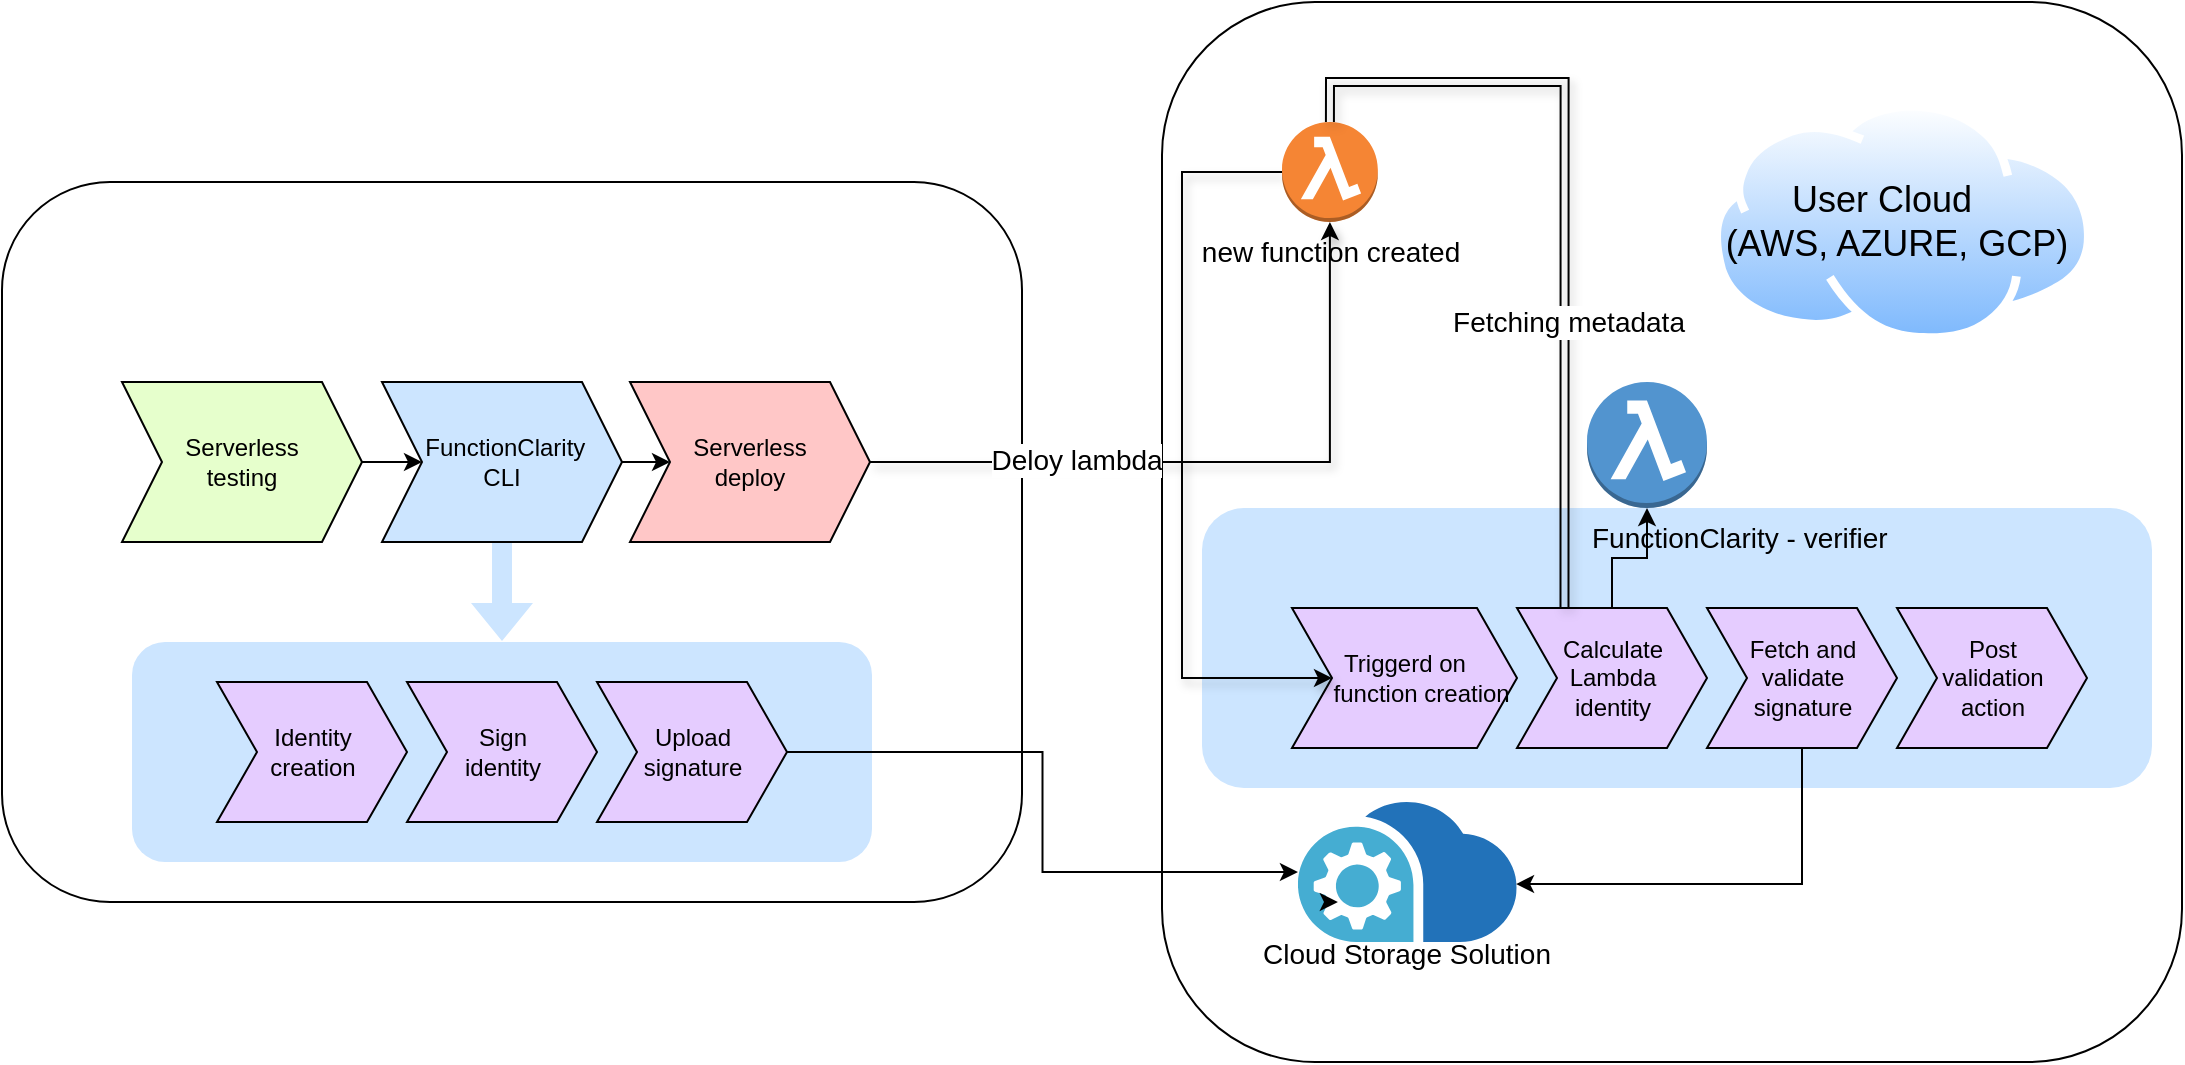 <mxfile version="20.5.1" type="device"><diagram id="-HgiQrfONqeiPnJjhY1v" name="Page-1"><mxGraphModel dx="2272" dy="794" grid="1" gridSize="10" guides="1" tooltips="1" connect="1" arrows="1" fold="1" page="1" pageScale="1" pageWidth="850" pageHeight="1100" math="0" shadow="0"><root><mxCell id="0"/><mxCell id="1" parent="0"/><mxCell id="k50NTGrkXmJpJMVRb5hf-2" value="" style="rounded=1;whiteSpace=wrap;html=1;fillColor=#FFFFFF;" parent="1" vertex="1"><mxGeometry x="-80" y="140" width="510" height="360" as="geometry"/></mxCell><mxCell id="k50NTGrkXmJpJMVRb5hf-23" value="" style="rounded=1;whiteSpace=wrap;html=1;fillColor=#CCE5FF;strokeColor=none;" parent="1" vertex="1"><mxGeometry x="-15" y="370" width="370" height="110" as="geometry"/></mxCell><mxCell id="k50NTGrkXmJpJMVRb5hf-16" style="edgeStyle=orthogonalEdgeStyle;rounded=0;orthogonalLoop=1;jettySize=auto;html=1;exitX=1;exitY=0.5;exitDx=0;exitDy=0;" parent="1" source="k50NTGrkXmJpJMVRb5hf-5" target="k50NTGrkXmJpJMVRb5hf-13" edge="1"><mxGeometry relative="1" as="geometry"/></mxCell><mxCell id="k50NTGrkXmJpJMVRb5hf-5" value="&amp;nbsp;FunctionClarity&lt;br&gt;CLI" style="shape=step;perimeter=stepPerimeter;whiteSpace=wrap;html=1;fixedSize=1;fillColor=#CCE5FF;" parent="1" vertex="1"><mxGeometry x="110" y="240" width="120" height="80" as="geometry"/></mxCell><mxCell id="k50NTGrkXmJpJMVRb5hf-17" value="" style="edgeStyle=orthogonalEdgeStyle;rounded=0;orthogonalLoop=1;jettySize=auto;html=1;" parent="1" source="k50NTGrkXmJpJMVRb5hf-12" target="k50NTGrkXmJpJMVRb5hf-5" edge="1"><mxGeometry relative="1" as="geometry"/></mxCell><mxCell id="k50NTGrkXmJpJMVRb5hf-12" value="Serverless &lt;br&gt;testing" style="shape=step;perimeter=stepPerimeter;whiteSpace=wrap;html=1;fixedSize=1;fillColor=#E6FFCC;" parent="1" vertex="1"><mxGeometry x="-20" y="240" width="120" height="80" as="geometry"/></mxCell><mxCell id="k50NTGrkXmJpJMVRb5hf-13" value="Serverless &lt;br&gt;deploy" style="shape=step;perimeter=stepPerimeter;whiteSpace=wrap;html=1;fixedSize=1;fillColor=#FFC7C7;" parent="1" vertex="1"><mxGeometry x="234" y="240" width="120" height="80" as="geometry"/></mxCell><mxCell id="k50NTGrkXmJpJMVRb5hf-18" value="" style="shape=image;verticalLabelPosition=bottom;labelBackgroundColor=default;verticalAlign=top;aspect=fixed;imageAspect=0;image=https://res.cloudinary.com/lumigo-production/w_800,h_400,c_fit/dpr_auto,w_auto,q_auto:eco/wp-website/2020/01/devops-1982x991-1.png;" parent="1" vertex="1"><mxGeometry x="90" y="150" width="160" height="80" as="geometry"/></mxCell><mxCell id="k50NTGrkXmJpJMVRb5hf-20" value="Identity&lt;br&gt; creation" style="shape=step;perimeter=stepPerimeter;whiteSpace=wrap;html=1;fixedSize=1;fillColor=#E5CCFF;" parent="1" vertex="1"><mxGeometry x="27.5" y="390" width="95" height="70" as="geometry"/></mxCell><mxCell id="k50NTGrkXmJpJMVRb5hf-21" value="Sign&lt;br&gt;identity" style="shape=step;perimeter=stepPerimeter;whiteSpace=wrap;html=1;fixedSize=1;fillColor=#E5CCFF;" parent="1" vertex="1"><mxGeometry x="122.5" y="390" width="95" height="70" as="geometry"/></mxCell><mxCell id="k50NTGrkXmJpJMVRb5hf-22" value="Upload &lt;br&gt;signature" style="shape=step;perimeter=stepPerimeter;whiteSpace=wrap;html=1;fixedSize=1;fillColor=#E5CCFF;" parent="1" vertex="1"><mxGeometry x="217.5" y="390" width="95" height="70" as="geometry"/></mxCell><mxCell id="k50NTGrkXmJpJMVRb5hf-24" value="" style="shape=flexArrow;endArrow=classic;html=1;rounded=0;entryX=0.5;entryY=0;entryDx=0;entryDy=0;exitX=0.5;exitY=1;exitDx=0;exitDy=0;strokeColor=none;fillColor=#CCE5FF;" parent="1" source="k50NTGrkXmJpJMVRb5hf-5" target="k50NTGrkXmJpJMVRb5hf-23" edge="1"><mxGeometry width="50" height="50" relative="1" as="geometry"><mxPoint x="360" y="300" as="sourcePoint"/><mxPoint x="410" y="250" as="targetPoint"/></mxGeometry></mxCell><mxCell id="k50NTGrkXmJpJMVRb5hf-25" value="" style="rounded=1;whiteSpace=wrap;html=1;strokeColor=#000000;fillColor=#FFFFFF;" parent="1" vertex="1"><mxGeometry x="500" y="50" width="510" height="530" as="geometry"/></mxCell><mxCell id="k50NTGrkXmJpJMVRb5hf-32" style="edgeStyle=orthogonalEdgeStyle;rounded=0;orthogonalLoop=1;jettySize=auto;html=1;exitX=1;exitY=0.5;exitDx=0;exitDy=0;fontSize=18;fillColor=#CCE5FF;" parent="1" source="k50NTGrkXmJpJMVRb5hf-22" target="k50NTGrkXmJpJMVRb5hf-28" edge="1"><mxGeometry relative="1" as="geometry"/></mxCell><mxCell id="k50NTGrkXmJpJMVRb5hf-46" value="" style="group" parent="1" vertex="1" connectable="0"><mxGeometry x="520" y="240" width="475" height="203" as="geometry"/></mxCell><mxCell id="k50NTGrkXmJpJMVRb5hf-41" value="" style="rounded=1;whiteSpace=wrap;html=1;fillColor=#CCE5FF;strokeColor=none;" parent="k50NTGrkXmJpJMVRb5hf-46" vertex="1"><mxGeometry y="63" width="475" height="140" as="geometry"/></mxCell><mxCell id="k50NTGrkXmJpJMVRb5hf-42" value="&lt;div&gt;Triggerd on &lt;br&gt;&lt;/div&gt;&lt;div&gt;&amp;nbsp;&amp;nbsp;&amp;nbsp;&amp;nbsp; function creation &lt;/div&gt;" style="shape=step;perimeter=stepPerimeter;whiteSpace=wrap;html=1;fixedSize=1;fillColor=#E5CCFF;" parent="k50NTGrkXmJpJMVRb5hf-46" vertex="1"><mxGeometry x="45" y="113" width="112.5" height="70" as="geometry"/></mxCell><mxCell id="G6dTM6OBpusFLjrSEsQ--1" value="" style="edgeStyle=orthogonalEdgeStyle;rounded=0;orthogonalLoop=1;jettySize=auto;html=1;" parent="k50NTGrkXmJpJMVRb5hf-46" source="k50NTGrkXmJpJMVRb5hf-43" target="k50NTGrkXmJpJMVRb5hf-38" edge="1"><mxGeometry relative="1" as="geometry"/></mxCell><mxCell id="k50NTGrkXmJpJMVRb5hf-43" value="&lt;div&gt;Calculate Lambda &lt;br&gt;&lt;/div&gt;&lt;div&gt;identity&lt;/div&gt;" style="shape=step;perimeter=stepPerimeter;whiteSpace=wrap;html=1;fixedSize=1;fillColor=#E5CCFF;" parent="k50NTGrkXmJpJMVRb5hf-46" vertex="1"><mxGeometry x="157.5" y="113" width="95" height="70" as="geometry"/></mxCell><mxCell id="k50NTGrkXmJpJMVRb5hf-44" value="Fetch and validate signature" style="shape=step;perimeter=stepPerimeter;whiteSpace=wrap;html=1;fixedSize=1;fillColor=#E5CCFF;" parent="k50NTGrkXmJpJMVRb5hf-46" vertex="1"><mxGeometry x="252.5" y="113" width="95" height="70" as="geometry"/></mxCell><mxCell id="k50NTGrkXmJpJMVRb5hf-45" value="&lt;div&gt;Post &lt;br&gt;&lt;/div&gt;&lt;div&gt;validation &lt;br&gt;&lt;/div&gt;&lt;div&gt;action&lt;/div&gt;" style="shape=step;perimeter=stepPerimeter;whiteSpace=wrap;html=1;fixedSize=1;fillColor=#E5CCFF;" parent="k50NTGrkXmJpJMVRb5hf-46" vertex="1"><mxGeometry x="347.5" y="113" width="95" height="70" as="geometry"/></mxCell><mxCell id="k50NTGrkXmJpJMVRb5hf-38" value="&lt;div style=&quot;&quot;&gt;&lt;span style=&quot;background-color: initial;&quot;&gt;FunctionClarity&amp;nbsp;&lt;/span&gt;&lt;span style=&quot;background-color: initial;&quot;&gt;- verifier&lt;/span&gt;&lt;/div&gt;" style="outlineConnect=0;dashed=0;verticalLabelPosition=bottom;verticalAlign=top;align=left;html=1;shape=mxgraph.aws3.lambda_function;fillColor=#5294CF;gradientColor=none;strokeColor=#000000;fontSize=14;" parent="k50NTGrkXmJpJMVRb5hf-46" vertex="1"><mxGeometry x="192.5" width="60" height="63" as="geometry"/></mxCell><mxCell id="k50NTGrkXmJpJMVRb5hf-47" value="" style="group" parent="1" vertex="1" connectable="0"><mxGeometry x="710" y="100" width="300" height="120" as="geometry"/></mxCell><mxCell id="k50NTGrkXmJpJMVRb5hf-26" value="" style="aspect=fixed;perimeter=ellipsePerimeter;html=1;align=center;shadow=0;dashed=0;spacingTop=3;image;image=img/lib/active_directory/internet_cloud.svg;strokeColor=#000000;fillColor=#FFFFFF;" parent="k50NTGrkXmJpJMVRb5hf-47" vertex="1"><mxGeometry x="65" width="190.47" height="120" as="geometry"/></mxCell><mxCell id="k50NTGrkXmJpJMVRb5hf-27" value="&lt;font style=&quot;font-size: 18px;&quot;&gt;User Cloud&lt;br&gt;&amp;nbsp; &amp;nbsp;(AWS, AZURE, GCP)&lt;/font&gt;" style="text;html=1;strokeColor=none;fillColor=none;align=center;verticalAlign=middle;whiteSpace=wrap;rounded=0;" parent="k50NTGrkXmJpJMVRb5hf-47" vertex="1"><mxGeometry y="30" width="300" height="60" as="geometry"/></mxCell><mxCell id="k50NTGrkXmJpJMVRb5hf-49" value="" style="group" parent="1" vertex="1" connectable="0"><mxGeometry x="540.0" y="450" width="165.31" height="100" as="geometry"/></mxCell><mxCell id="k50NTGrkXmJpJMVRb5hf-28" value="" style="sketch=0;aspect=fixed;html=1;points=[];align=center;image;fontSize=12;image=img/lib/mscae/Data_Box_Edge_Data_Box_Gateway.svg;strokeColor=#000000;fillColor=#FFFFFF;" parent="k50NTGrkXmJpJMVRb5hf-49" vertex="1"><mxGeometry x="27.97" width="109.38" height="70" as="geometry"/></mxCell><mxCell id="k50NTGrkXmJpJMVRb5hf-33" value="&lt;font style=&quot;font-size: 14px;&quot;&gt;Cloud Storage Solution&lt;/font&gt;" style="text;html=1;strokeColor=none;fillColor=none;align=center;verticalAlign=middle;whiteSpace=wrap;rounded=0;fontSize=18;" parent="k50NTGrkXmJpJMVRb5hf-49" vertex="1"><mxGeometry y="50" width="165.31" height="50" as="geometry"/></mxCell><mxCell id="k50NTGrkXmJpJMVRb5hf-48" style="edgeStyle=orthogonalEdgeStyle;rounded=0;orthogonalLoop=1;jettySize=auto;html=1;exitX=0.25;exitY=0;exitDx=0;exitDy=0;entryX=0.29;entryY=0;entryDx=0;entryDy=0;entryPerimeter=0;fontSize=14;fillColor=#CCE5FF;" parent="k50NTGrkXmJpJMVRb5hf-49" source="k50NTGrkXmJpJMVRb5hf-33" target="k50NTGrkXmJpJMVRb5hf-33" edge="1"><mxGeometry relative="1" as="geometry"/></mxCell><mxCell id="k50NTGrkXmJpJMVRb5hf-72" style="edgeStyle=orthogonalEdgeStyle;rounded=0;orthogonalLoop=1;jettySize=auto;html=1;entryX=0;entryY=0.5;entryDx=0;entryDy=0;shadow=1;fontSize=14;fillColor=#CCE5FF;" parent="1" source="k50NTGrkXmJpJMVRb5hf-51" target="k50NTGrkXmJpJMVRb5hf-42" edge="1"><mxGeometry relative="1" as="geometry"><Array as="points"><mxPoint x="510" y="135"/><mxPoint x="510" y="388"/></Array></mxGeometry></mxCell><mxCell id="k50NTGrkXmJpJMVRb5hf-51" value="new function created" style="outlineConnect=0;dashed=0;verticalLabelPosition=bottom;verticalAlign=top;align=center;html=1;shape=mxgraph.aws3.lambda_function;fillColor=#F58534;gradientColor=none;strokeColor=#000000;fontSize=14;" parent="1" vertex="1"><mxGeometry x="560" y="110" width="47.92" height="50" as="geometry"/></mxCell><mxCell id="k50NTGrkXmJpJMVRb5hf-59" style="edgeStyle=orthogonalEdgeStyle;rounded=0;orthogonalLoop=1;jettySize=auto;html=1;exitX=0.5;exitY=1;exitDx=0;exitDy=0;entryX=0.997;entryY=0.586;entryDx=0;entryDy=0;entryPerimeter=0;fontSize=14;fillColor=#CCE5FF;" parent="1" source="k50NTGrkXmJpJMVRb5hf-44" target="k50NTGrkXmJpJMVRb5hf-28" edge="1"><mxGeometry relative="1" as="geometry"/></mxCell><mxCell id="k50NTGrkXmJpJMVRb5hf-65" style="edgeStyle=orthogonalEdgeStyle;rounded=0;orthogonalLoop=1;jettySize=auto;html=1;entryX=0.5;entryY=0;entryDx=0;entryDy=0;entryPerimeter=0;fontSize=14;fillColor=#CCE5FF;exitX=0.25;exitY=0;exitDx=0;exitDy=0;shape=link;shadow=1;" parent="1" source="k50NTGrkXmJpJMVRb5hf-43" target="k50NTGrkXmJpJMVRb5hf-51" edge="1"><mxGeometry relative="1" as="geometry"/></mxCell><mxCell id="k50NTGrkXmJpJMVRb5hf-66" value="Fetching metadata" style="edgeLabel;html=1;align=center;verticalAlign=middle;resizable=0;points=[];fontSize=14;" parent="k50NTGrkXmJpJMVRb5hf-65" vertex="1" connectable="0"><mxGeometry x="-0.283" y="-1" relative="1" as="geometry"><mxPoint as="offset"/></mxGeometry></mxCell><mxCell id="k50NTGrkXmJpJMVRb5hf-73" style="edgeStyle=orthogonalEdgeStyle;rounded=0;orthogonalLoop=1;jettySize=auto;html=1;shadow=1;fontSize=14;fillColor=#CCE5FF;" parent="1" source="k50NTGrkXmJpJMVRb5hf-13" target="k50NTGrkXmJpJMVRb5hf-51" edge="1"><mxGeometry relative="1" as="geometry"/></mxCell><mxCell id="k50NTGrkXmJpJMVRb5hf-74" value="Deloy lambda" style="edgeLabel;html=1;align=center;verticalAlign=middle;resizable=0;points=[];fontSize=14;" parent="k50NTGrkXmJpJMVRb5hf-73" vertex="1" connectable="0"><mxGeometry x="-0.411" y="1" relative="1" as="geometry"><mxPoint as="offset"/></mxGeometry></mxCell></root></mxGraphModel></diagram></mxfile>